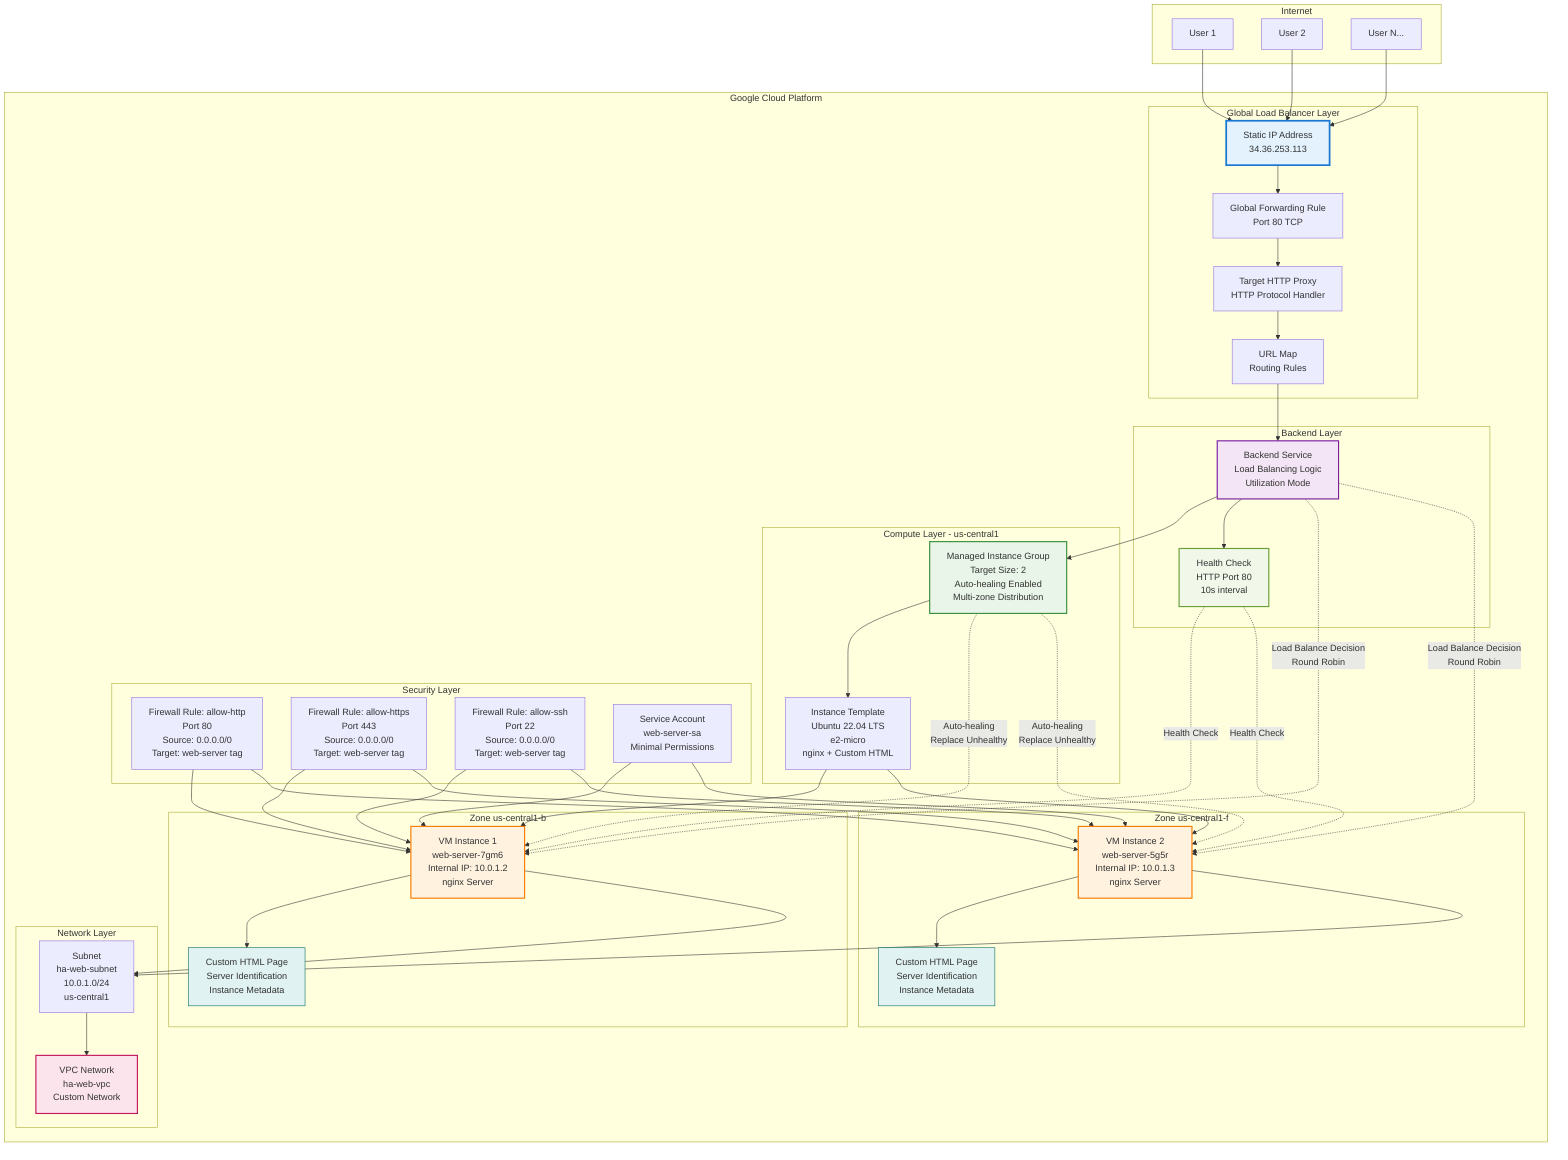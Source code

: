 flowchart TD
    subgraph "Internet"
        U1[User 1]
        U2[User 2]
        U3[User N...]
    end
    
    subgraph "Google Cloud Platform"
        subgraph "Global Load Balancer Layer"
            SI[Static IP Address<br/>34.36.253.113]
            GFR[Global Forwarding Rule<br/>Port 80 TCP]
            THP[Target HTTP Proxy<br/>HTTP Protocol Handler]
            UM[URL Map<br/>Routing Rules]
        end
        
        subgraph "Backend Layer"
            BS[Backend Service<br/>Load Balancing Logic<br/>Utilization Mode]
            HC[Health Check<br/>HTTP Port 80<br/>10s interval]
        end
        
        subgraph "Compute Layer - us-central1"
            IGM[Managed Instance Group<br/>Target Size: 2<br/>Auto-healing Enabled<br/>Multi-zone Distribution]
            IT[Instance Template<br/>Ubuntu 22.04 LTS<br/>e2-micro<br/>nginx + Custom HTML]
        end
        
        subgraph "Zone us-central1-b"
            VM1[VM Instance 1<br/>web-server-7gm6<br/>Internal IP: 10.0.1.2<br/>nginx Server]
            HTML1[Custom HTML Page<br/>Server Identification<br/>Instance Metadata]
        end
        
        subgraph "Zone us-central1-f"
            VM2[VM Instance 2<br/>web-server-5g5r<br/>Internal IP: 10.0.1.3<br/>nginx Server]
            HTML2[Custom HTML Page<br/>Server Identification<br/>Instance Metadata]
        end
        
        subgraph "Network Layer"
            VPC[VPC Network<br/>ha-web-vpc<br/>Custom Network]
            SUB[Subnet<br/>ha-web-subnet<br/>10.0.1.0/24<br/>us-central1]
        end
        
        subgraph "Security Layer"
            FW1[Firewall Rule: allow-http<br/>Port 80<br/>Source: 0.0.0.0/0<br/>Target: web-server tag]
            FW2[Firewall Rule: allow-https<br/>Port 443<br/>Source: 0.0.0.0/0<br/>Target: web-server tag]
            FW3[Firewall Rule: allow-ssh<br/>Port 22<br/>Source: 0.0.0.0/0<br/>Target: web-server tag]
            SA[Service Account<br/>web-server-sa<br/>Minimal Permissions]
        end
    end
    
    %% Traffic Flow
    U1 --> SI
    U2 --> SI
    U3 --> SI
    
    SI --> GFR
    GFR --> THP
    THP --> UM
    UM --> BS
    
    BS --> IGM
    IGM --> IT
    IT --> VM1
    IT --> VM2
    
    VM1 --> HTML1
    VM2 --> HTML2
    
    %% Health Checks
    HC -.->|Health Check| VM1
    HC -.->|Health Check| VM2
    BS --> HC
    
    %% Network Connections
    VM1 --> SUB
    VM2 --> SUB
    SUB --> VPC
    
    %% Security
    FW1 --> VM1
    FW1 --> VM2
    FW2 --> VM1
    FW2 --> VM2
    FW3 --> VM1
    FW3 --> VM2
    
    SA --> VM1
    SA --> VM2
    
    %% Load Balancing Decision
    BS -.->|Load Balance Decision<br/>Round Robin| VM1
    BS -.->|Load Balance Decision<br/>Round Robin| VM2
    
    %% Auto-healing
    IGM -.->|Auto-healing<br/>Replace Unhealthy| VM1
    IGM -.->|Auto-healing<br/>Replace Unhealthy| VM2
    
    %% Styling
    style SI fill:#e3f2fd,stroke:#1976d2,stroke-width:3px
    style BS fill:#f3e5f5,stroke:#7b1fa2,stroke-width:2px
    style IGM fill:#e8f5e8,stroke:#388e3c,stroke-width:2px
    style VM1 fill:#fff3e0,stroke:#f57c00,stroke-width:2px
    style VM2 fill:#fff3e0,stroke:#f57c00,stroke-width:2px
    style VPC fill:#fce4ec,stroke:#c2185b,stroke-width:2px
    style HC fill:#f1f8e9,stroke:#689f38,stroke-width:2px
    style HTML1 fill:#e0f2f1,stroke:#00695c
    style HTML2 fill:#e0f2f1,stroke:#00695c